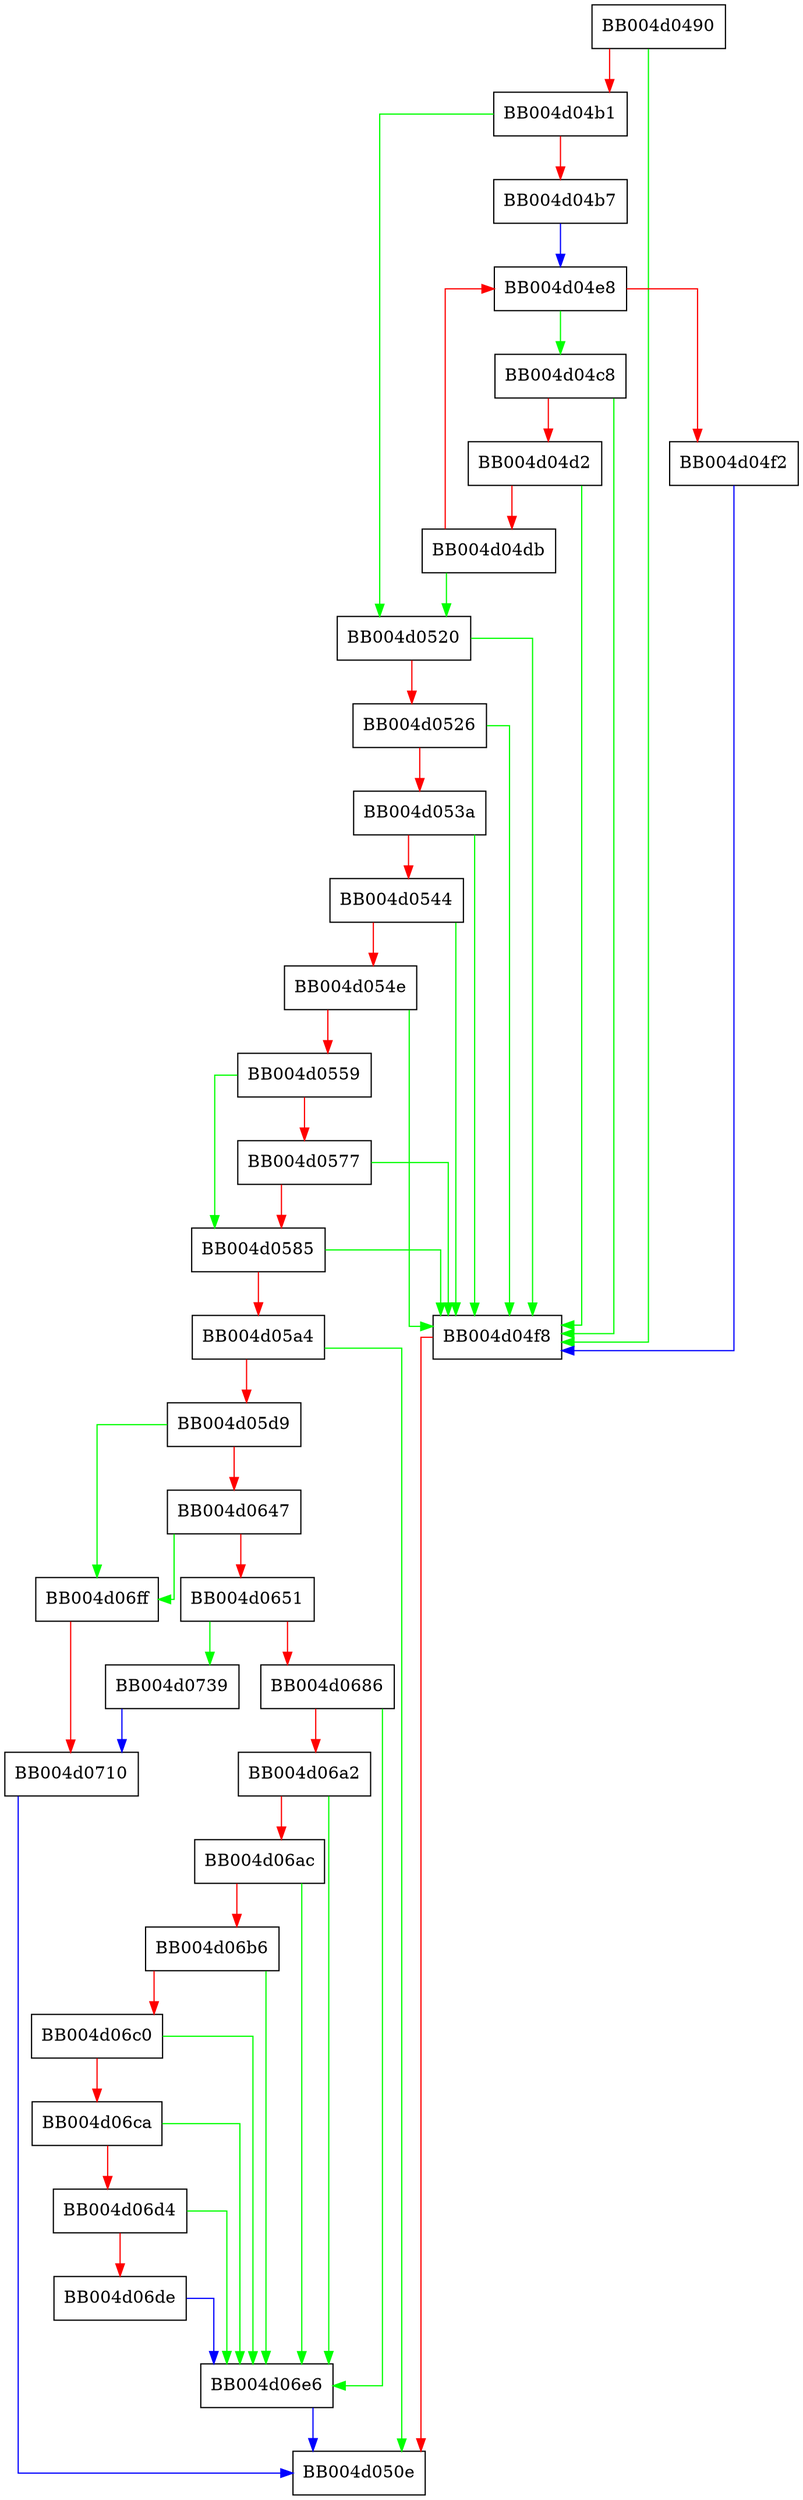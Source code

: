 digraph tls_write_records_multiblock {
  node [shape="box"];
  graph [splines=ortho];
  BB004d0490 -> BB004d04f8 [color="green"];
  BB004d0490 -> BB004d04b1 [color="red"];
  BB004d04b1 -> BB004d0520 [color="green"];
  BB004d04b1 -> BB004d04b7 [color="red"];
  BB004d04b7 -> BB004d04e8 [color="blue"];
  BB004d04c8 -> BB004d04f8 [color="green"];
  BB004d04c8 -> BB004d04d2 [color="red"];
  BB004d04d2 -> BB004d04f8 [color="green"];
  BB004d04d2 -> BB004d04db [color="red"];
  BB004d04db -> BB004d0520 [color="green"];
  BB004d04db -> BB004d04e8 [color="red"];
  BB004d04e8 -> BB004d04c8 [color="green"];
  BB004d04e8 -> BB004d04f2 [color="red"];
  BB004d04f2 -> BB004d04f8 [color="blue"];
  BB004d04f8 -> BB004d050e [color="red"];
  BB004d0520 -> BB004d04f8 [color="green"];
  BB004d0520 -> BB004d0526 [color="red"];
  BB004d0526 -> BB004d04f8 [color="green"];
  BB004d0526 -> BB004d053a [color="red"];
  BB004d053a -> BB004d04f8 [color="green"];
  BB004d053a -> BB004d0544 [color="red"];
  BB004d0544 -> BB004d04f8 [color="green"];
  BB004d0544 -> BB004d054e [color="red"];
  BB004d054e -> BB004d04f8 [color="green"];
  BB004d054e -> BB004d0559 [color="red"];
  BB004d0559 -> BB004d0585 [color="green"];
  BB004d0559 -> BB004d0577 [color="red"];
  BB004d0577 -> BB004d04f8 [color="green"];
  BB004d0577 -> BB004d0585 [color="red"];
  BB004d0585 -> BB004d04f8 [color="green"];
  BB004d0585 -> BB004d05a4 [color="red"];
  BB004d05a4 -> BB004d050e [color="green"];
  BB004d05a4 -> BB004d05d9 [color="red"];
  BB004d05d9 -> BB004d06ff [color="green"];
  BB004d05d9 -> BB004d0647 [color="red"];
  BB004d0647 -> BB004d06ff [color="green"];
  BB004d0647 -> BB004d0651 [color="red"];
  BB004d0651 -> BB004d0739 [color="green"];
  BB004d0651 -> BB004d0686 [color="red"];
  BB004d0686 -> BB004d06e6 [color="green"];
  BB004d0686 -> BB004d06a2 [color="red"];
  BB004d06a2 -> BB004d06e6 [color="green"];
  BB004d06a2 -> BB004d06ac [color="red"];
  BB004d06ac -> BB004d06e6 [color="green"];
  BB004d06ac -> BB004d06b6 [color="red"];
  BB004d06b6 -> BB004d06e6 [color="green"];
  BB004d06b6 -> BB004d06c0 [color="red"];
  BB004d06c0 -> BB004d06e6 [color="green"];
  BB004d06c0 -> BB004d06ca [color="red"];
  BB004d06ca -> BB004d06e6 [color="green"];
  BB004d06ca -> BB004d06d4 [color="red"];
  BB004d06d4 -> BB004d06e6 [color="green"];
  BB004d06d4 -> BB004d06de [color="red"];
  BB004d06de -> BB004d06e6 [color="blue"];
  BB004d06e6 -> BB004d050e [color="blue"];
  BB004d06ff -> BB004d0710 [color="red"];
  BB004d0710 -> BB004d050e [color="blue"];
  BB004d0739 -> BB004d0710 [color="blue"];
}